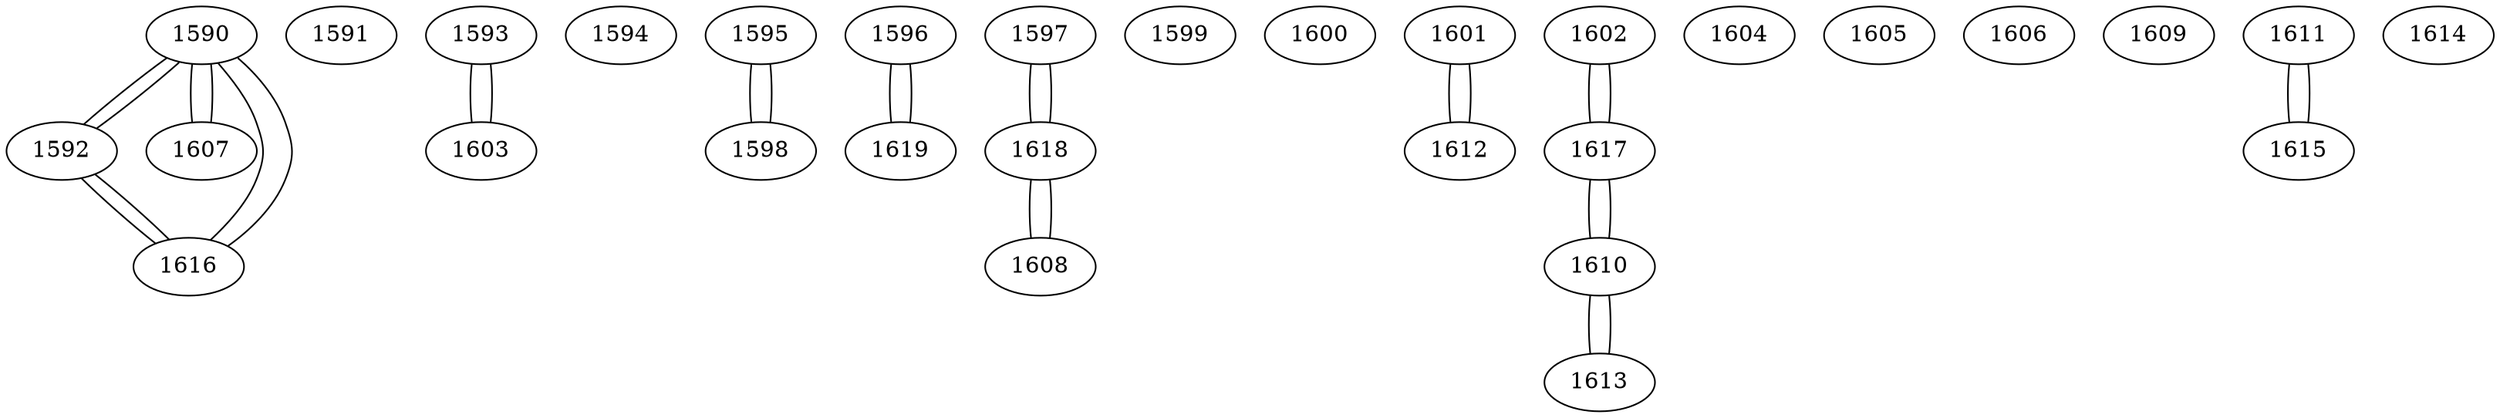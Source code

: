 graph {
    1590 [COORDINATE_X=0.1284797707267451,COORDINATE_Y=0.23634998132507645,weight=0,]
    1591 [COORDINATE_X=0.40148087889231354,COORDINATE_Y=0.3206879483670989,]
    1592 [COORDINATE_X=0.21531785281988314,COORDINATE_Y=0.2563022831122189,weight=45,]
    1593 [COORDINATE_X=0.8948014186329203,COORDINATE_Y=0.4231549852382034,]
    1594 [COORDINATE_X=0.10916112286775426,COORDINATE_Y=0.6430904610501376,]
    1595 [COORDINATE_X=0.3980774571172896,COORDINATE_Y=0.8966896790384985,]
    1596 [COORDINATE_X=0.6527887252073231,COORDINATE_Y=0.9917614627697523,]
    1597 [COORDINATE_X=0.9893494511759111,COORDINATE_Y=0.7021341173917344,]
    1598 [COORDINATE_X=0.33672331918720844,COORDINATE_Y=0.915364407366678,]
    1599 [COORDINATE_X=0.7764183003003587,COORDINATE_Y=0.5488608367660779,]
    1600 [COORDINATE_X=0.3857947428838283,COORDINATE_Y=0.76081751648472,]
    1601 [COORDINATE_X=0.5695461885181974,COORDINATE_Y=0.7665903471566196,]
    1602 [COORDINATE_X=0.9255876217617538,COORDINATE_Y=0.3106592991604795,]
    1603 [COORDINATE_X=0.8657831370983039,COORDINATE_Y=0.4269899249164788,]
    1604 [COORDINATE_X=0.8806596036103201,COORDINATE_Y=0.5540424307289431,]
    1605 [COORDINATE_X=0.6819456290214595,COORDINATE_Y=0.4767692806720675,]
    1606 [COORDINATE_X=0.08723644919094964,COORDINATE_Y=0.5063318922550831,]
    1607 [COORDINATE_X=0.1172618710934088,COORDINATE_Y=0.14258345546454565,weight=35,]
    1608 [COORDINATE_X=0.9300209897045614,COORDINATE_Y=0.8134615117704381,]
    1609 [COORDINATE_X=0.490995334708216,COORDINATE_Y=0.06748744289944497,]
    1610 [COORDINATE_X=0.8213661054943758,COORDINATE_Y=0.28081120897786915,]
    1611 [COORDINATE_X=0.4070902517916475,COORDINATE_Y=0.5896002014089226,]
    1612 [COORDINATE_X=0.5643423216943065,COORDINATE_Y=0.7012828148048923,]
    1613 [COORDINATE_X=0.764058167812619,COORDINATE_Y=0.2752123543073476,]
    1614 [COORDINATE_X=0.31563009445401935,COORDINATE_Y=0.5083747378087985,]
    1615 [COORDINATE_X=0.48605050123492655,COORDINATE_Y=0.6131409826031196,]
    1616 [COORDINATE_X=0.16751581751291889,COORDINATE_Y=0.2721977030247935,weight=4,]
    1617 [COORDINATE_X=0.8709532538237392,COORDINATE_Y=0.28470504898095206,]
    1618 [COORDINATE_X=0.985993160278731,COORDINATE_Y=0.7790286493172859,]
    1619 [COORDINATE_X=0.719711058474018,COORDINATE_Y=0.957285901430354,]
    1590 -- 1592
    1590 -- 1607
    1590 -- 1616
    1592 -- 1590
    1592 -- 1616
    1593 -- 1603
    1595 -- 1598
    1596 -- 1619
    1597 -- 1618
    1598 -- 1595
    1601 -- 1612
    1602 -- 1617
    1603 -- 1593
    1607 -- 1590
    1608 -- 1618
    1610 -- 1613
    1610 -- 1617
    1611 -- 1615
    1612 -- 1601
    1613 -- 1610
    1615 -- 1611
    1616 -- 1590
    1616 -- 1592
    1617 -- 1602
    1617 -- 1610
    1618 -- 1597
    1618 -- 1608
    1619 -- 1596
}
